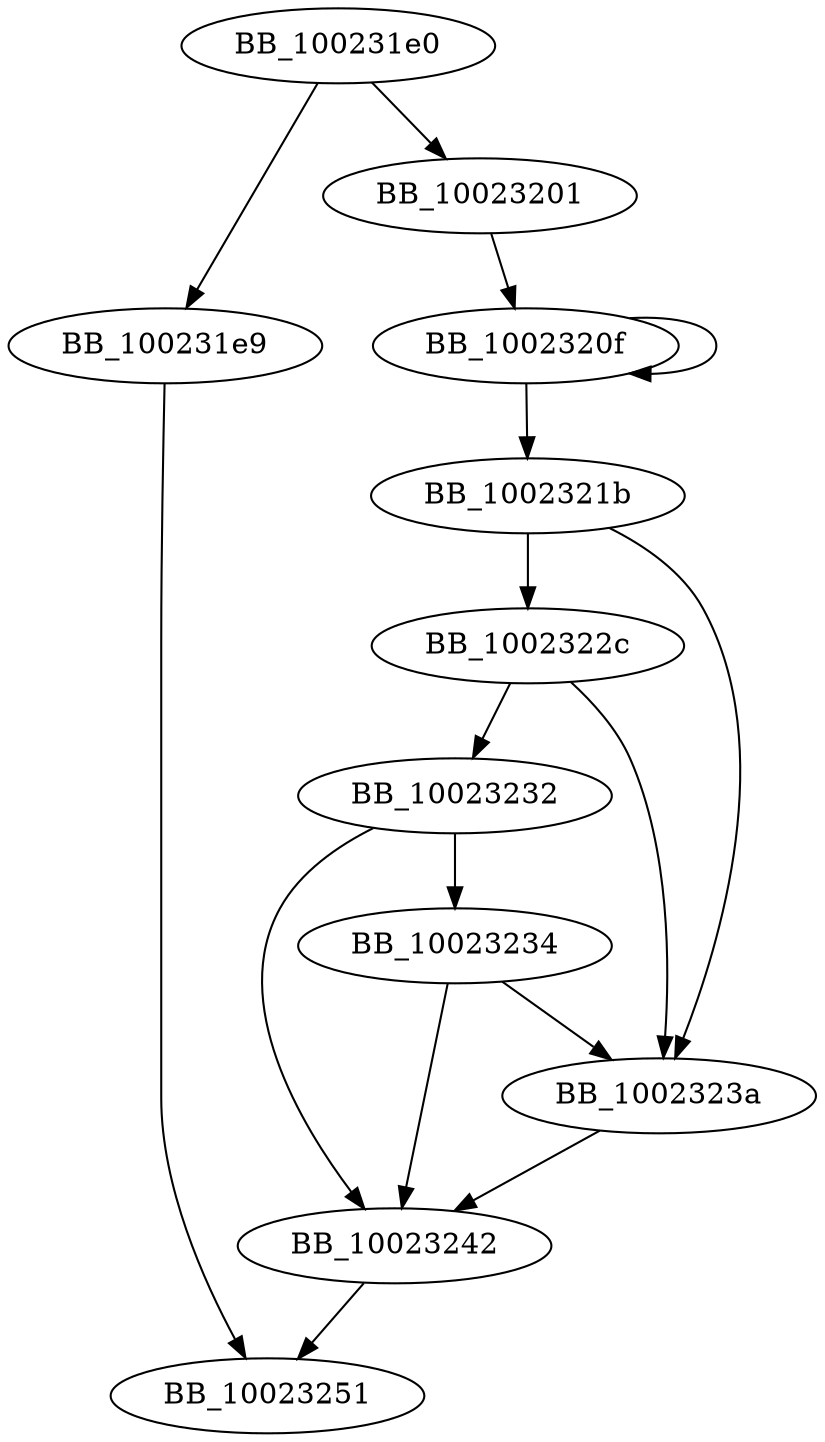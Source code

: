 DiGraph __aullrem{
BB_100231e0->BB_100231e9
BB_100231e0->BB_10023201
BB_100231e9->BB_10023251
BB_10023201->BB_1002320f
BB_1002320f->BB_1002320f
BB_1002320f->BB_1002321b
BB_1002321b->BB_1002322c
BB_1002321b->BB_1002323a
BB_1002322c->BB_10023232
BB_1002322c->BB_1002323a
BB_10023232->BB_10023234
BB_10023232->BB_10023242
BB_10023234->BB_1002323a
BB_10023234->BB_10023242
BB_1002323a->BB_10023242
BB_10023242->BB_10023251
}
